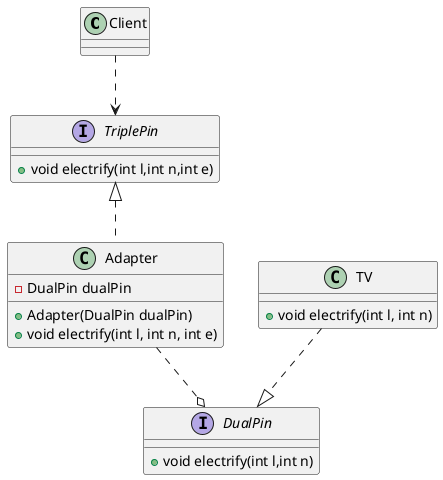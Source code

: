 @startuml
'https://plantuml.com/class-diagram
class Client
interface TriplePin {
  + void electrify(int l,int n,int e)
}

class Adapter{
    - DualPin dualPin
    + Adapter(DualPin dualPin)
    + void electrify(int l, int n, int e)
}
interface DualPin {
  + void electrify(int l,int n)
}
class TV {
    + void electrify(int l, int n)
}

Client ..> TriplePin
TV ..|> DualPin
TriplePin <|.. Adapter
Adapter ..o DualPin
@enduml